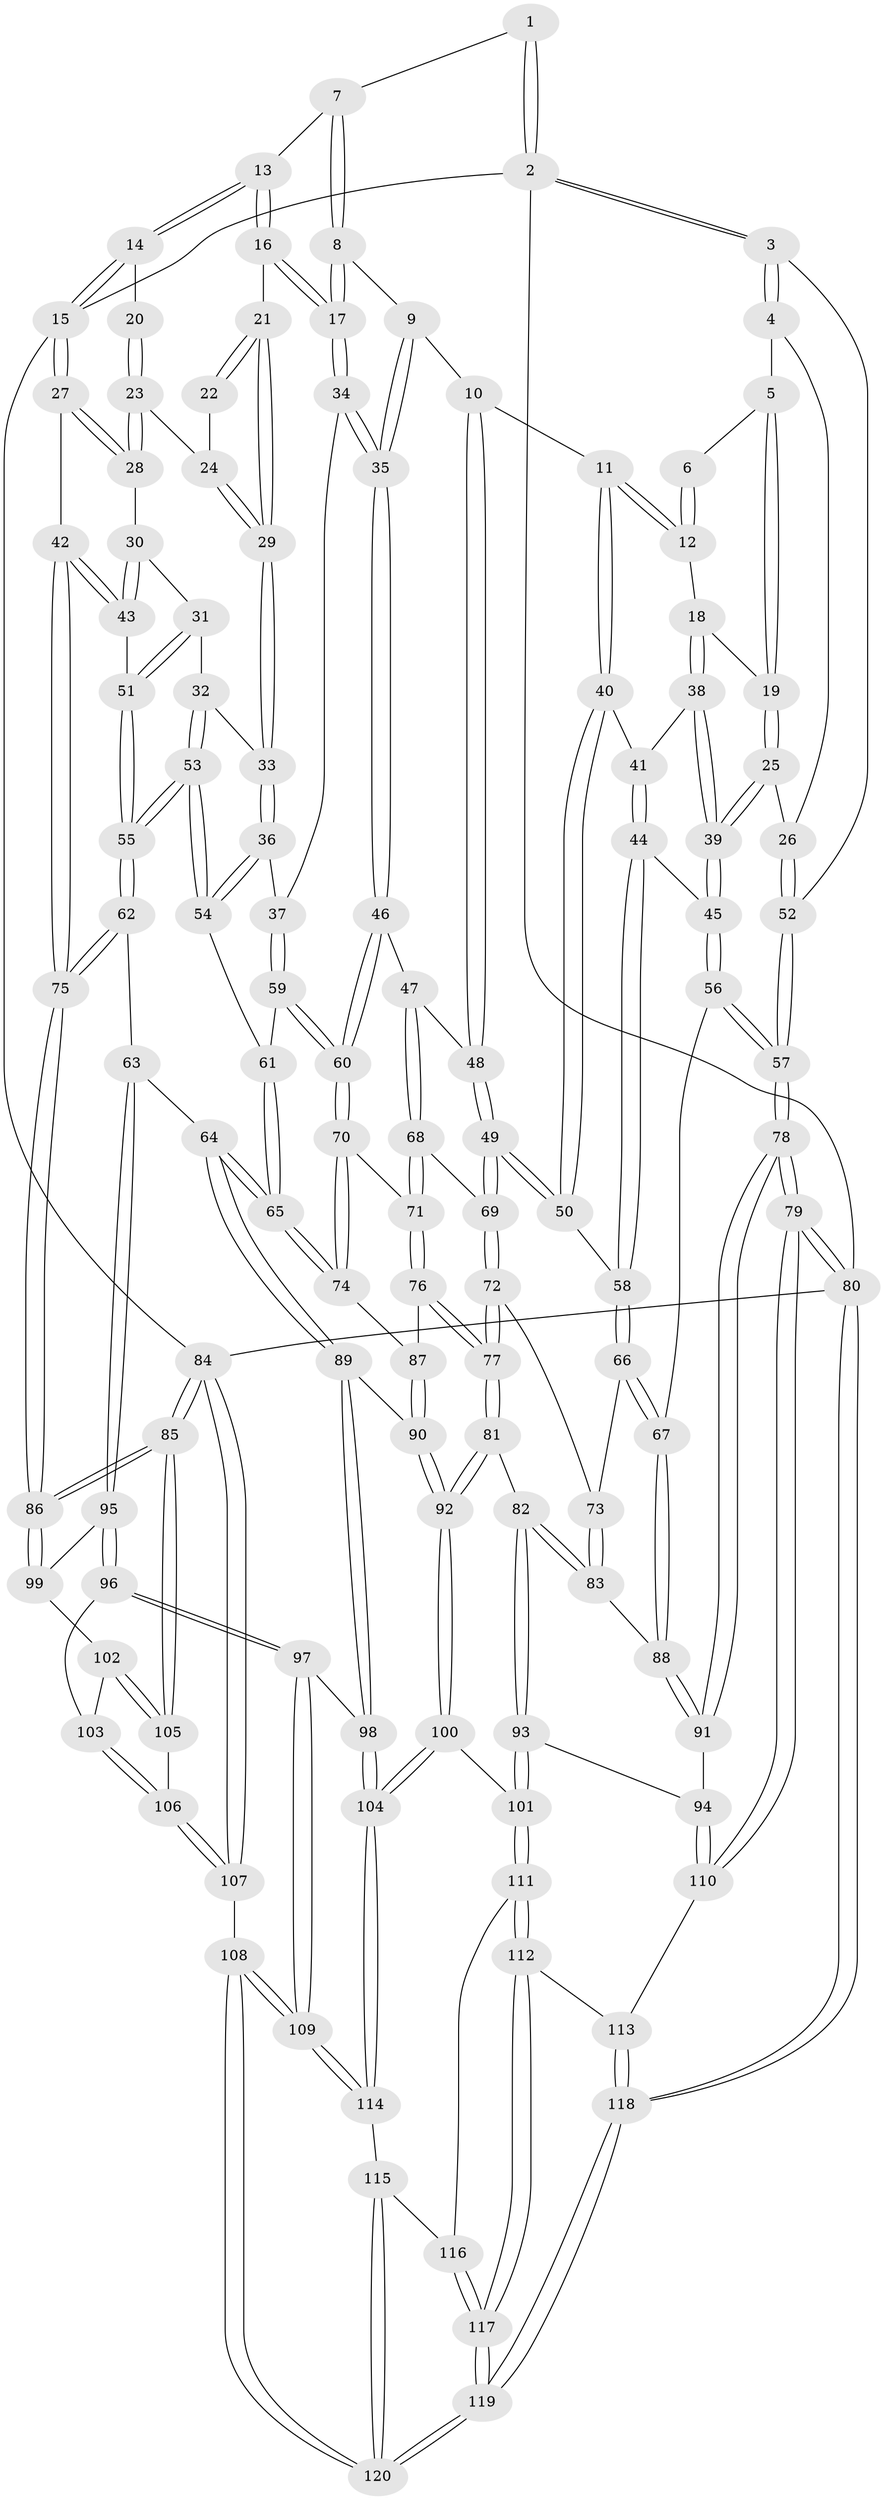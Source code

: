 // coarse degree distribution, {2: 0.08139534883720931, 4: 0.06976744186046512, 3: 0.7441860465116279, 5: 0.046511627906976744, 6: 0.05813953488372093}
// Generated by graph-tools (version 1.1) at 2025/54/03/04/25 22:54:29]
// undirected, 120 vertices, 297 edges
graph export_dot {
  node [color=gray90,style=filled];
  1 [pos="+0.29290954584048357+0"];
  2 [pos="+0+0"];
  3 [pos="+0+0.07944421434033211"];
  4 [pos="+0.032920199088833375+0.09220459112366598"];
  5 [pos="+0.09547084080053385+0.07408422652727067"];
  6 [pos="+0.2041592239565487+0"];
  7 [pos="+0.36789484903770736+0"];
  8 [pos="+0.42994418167353826+0.03120043367599726"];
  9 [pos="+0.42615977820524126+0.06668415065870524"];
  10 [pos="+0.32380608492272245+0.22396212898854706"];
  11 [pos="+0.3068862937056065+0.22797500085189773"];
  12 [pos="+0.21081723084632706+0.10986116367929605"];
  13 [pos="+0.6278278940805526+0"];
  14 [pos="+1+0"];
  15 [pos="+1+0"];
  16 [pos="+0.7022294654028522+0.12389055529818706"];
  17 [pos="+0.6804247612454299+0.13877273958788447"];
  18 [pos="+0.16697563039410174+0.19739362696138138"];
  19 [pos="+0.10483121003682103+0.11485203276372387"];
  20 [pos="+0.876854067181234+0.005251705499015133"];
  21 [pos="+0.7075430676109395+0.12371533407310678"];
  22 [pos="+0.7759838244510229+0.08560921082703533"];
  23 [pos="+0.8834433735079013+0.15842719895325247"];
  24 [pos="+0.862551302253204+0.16991537209482258"];
  25 [pos="+0.07229744721278852+0.2495916238583634"];
  26 [pos="+0.06805015701802726+0.24791878664794484"];
  27 [pos="+1+0"];
  28 [pos="+0.9449822844420039+0.18804852941842937"];
  29 [pos="+0.8179106067636558+0.21631543487765248"];
  30 [pos="+0.9221508424123052+0.24978833541916312"];
  31 [pos="+0.859267255114428+0.2694988613788169"];
  32 [pos="+0.8411315452047781+0.2662795196113385"];
  33 [pos="+0.8258552819839792+0.25814121472289364"];
  34 [pos="+0.6500455595196067+0.22314003493935888"];
  35 [pos="+0.5318624084732595+0.26928114889512417"];
  36 [pos="+0.7430991896588719+0.31014106465563923"];
  37 [pos="+0.6828712463303174+0.2689859069523076"];
  38 [pos="+0.16543759792752472+0.22886957532319868"];
  39 [pos="+0.09197598424745931+0.26358367510186587"];
  40 [pos="+0.2647465400333592+0.2538102277684882"];
  41 [pos="+0.19583342185599983+0.23839276747746543"];
  42 [pos="+1+0.29029817775630756"];
  43 [pos="+0.9880261005075818+0.3169083210980041"];
  44 [pos="+0.17806660854525175+0.36203208483185995"];
  45 [pos="+0.09557812706914051+0.32682021771467795"];
  46 [pos="+0.5167562973773553+0.3031569303778692"];
  47 [pos="+0.44904190662590004+0.3316581181192497"];
  48 [pos="+0.38534513831825545+0.29765780493458743"];
  49 [pos="+0.2878605195481354+0.39975972177173846"];
  50 [pos="+0.24726084861875677+0.36225809858035113"];
  51 [pos="+0.9205926682845808+0.37849273344956336"];
  52 [pos="+0+0.2053343582568924"];
  53 [pos="+0.8377044120579751+0.38875641442866266"];
  54 [pos="+0.7457096029991009+0.33726224337207006"];
  55 [pos="+0.888797727924796+0.45328527476410624"];
  56 [pos="+0.009520537425321825+0.45792371536378135"];
  57 [pos="+0+0.45067078023563345"];
  58 [pos="+0.19776689726515975+0.37302692338136884"];
  59 [pos="+0.6286263704992701+0.3819936616747406"];
  60 [pos="+0.595891203488946+0.412403227410321"];
  61 [pos="+0.7379306398617909+0.3530517292707613"];
  62 [pos="+0.88989993595137+0.4809893730935786"];
  63 [pos="+0.7755997437851863+0.577335372235898"];
  64 [pos="+0.7613070429288538+0.5732807377916828"];
  65 [pos="+0.7168053653060208+0.5348001295770345"];
  66 [pos="+0.14535893824727264+0.5010986225306169"];
  67 [pos="+0.1075847404809409+0.5267960849684654"];
  68 [pos="+0.4142777471180063+0.4404477543176176"];
  69 [pos="+0.29490539359449147+0.4143196523511313"];
  70 [pos="+0.5992863089316672+0.4372208045906699"];
  71 [pos="+0.43040257252472724+0.48000259057707517"];
  72 [pos="+0.26584334281086686+0.4817845124800395"];
  73 [pos="+0.2635728148199566+0.48324699613270455"];
  74 [pos="+0.6495348844072152+0.5072025057257783"];
  75 [pos="+1+0.5438149666705907"];
  76 [pos="+0.42291721033089485+0.5500690859532421"];
  77 [pos="+0.40031885945284207+0.5763828063209271"];
  78 [pos="+0+0.6926558638146273"];
  79 [pos="+0+0.9703789812981052"];
  80 [pos="+0+1"];
  81 [pos="+0.37771793949490456+0.6326362596611443"];
  82 [pos="+0.27954664109263244+0.6211120968708255"];
  83 [pos="+0.26153079338545887+0.608029464312446"];
  84 [pos="+1+1"];
  85 [pos="+1+0.9212235992476787"];
  86 [pos="+1+0.6078887534232303"];
  87 [pos="+0.540320259957815+0.5714338239070639"];
  88 [pos="+0.11900066447676633+0.5744642002894331"];
  89 [pos="+0.5677514205464432+0.7332079243050079"];
  90 [pos="+0.5623136377800335+0.7312113073062236"];
  91 [pos="+0.08859597147796072+0.6888333797216188"];
  92 [pos="+0.40906090243704796+0.737564360189286"];
  93 [pos="+0.17330581602946507+0.7715498715390654"];
  94 [pos="+0.13748926221920937+0.769253208273021"];
  95 [pos="+0.8034084608629805+0.6348176575035327"];
  96 [pos="+0.7434718864327345+0.796731787552622"];
  97 [pos="+0.6367093691923849+0.8417431802546105"];
  98 [pos="+0.6264183943759668+0.8296426598903502"];
  99 [pos="+0.8628336581395772+0.6747679858766539"];
  100 [pos="+0.3905846452917081+0.7694571306904777"];
  101 [pos="+0.2721461020568348+0.8111098709704471"];
  102 [pos="+0.9163526537116234+0.7781400814091227"];
  103 [pos="+0.7925900691882303+0.8357777932296175"];
  104 [pos="+0.4291475168820435+0.8750945985481261"];
  105 [pos="+1+0.8647172014121399"];
  106 [pos="+0.8365052357446923+0.9438752230520452"];
  107 [pos="+0.6700591996719151+1"];
  108 [pos="+0.6544007329388231+1"];
  109 [pos="+0.6250133458408289+1"];
  110 [pos="+0.09984744218979033+0.8336021891154302"];
  111 [pos="+0.2699546857873379+0.8563708344829787"];
  112 [pos="+0.20468397362300622+0.9349051384377809"];
  113 [pos="+0.12035778254550318+0.9278118784956803"];
  114 [pos="+0.43394196645733507+0.9073630008353719"];
  115 [pos="+0.34318743635049037+0.9633953423149997"];
  116 [pos="+0.29639398924174265+0.920881546356888"];
  117 [pos="+0.23395820457205896+0.9827431327449608"];
  118 [pos="+0+1"];
  119 [pos="+0.2551444576738212+1"];
  120 [pos="+0.2835372337199936+1"];
  1 -- 2;
  1 -- 2;
  1 -- 7;
  2 -- 3;
  2 -- 3;
  2 -- 15;
  2 -- 80;
  3 -- 4;
  3 -- 4;
  3 -- 52;
  4 -- 5;
  4 -- 26;
  5 -- 6;
  5 -- 19;
  5 -- 19;
  6 -- 12;
  6 -- 12;
  7 -- 8;
  7 -- 8;
  7 -- 13;
  8 -- 9;
  8 -- 17;
  8 -- 17;
  9 -- 10;
  9 -- 35;
  9 -- 35;
  10 -- 11;
  10 -- 48;
  10 -- 48;
  11 -- 12;
  11 -- 12;
  11 -- 40;
  11 -- 40;
  12 -- 18;
  13 -- 14;
  13 -- 14;
  13 -- 16;
  13 -- 16;
  14 -- 15;
  14 -- 15;
  14 -- 20;
  15 -- 27;
  15 -- 27;
  15 -- 84;
  16 -- 17;
  16 -- 17;
  16 -- 21;
  17 -- 34;
  17 -- 34;
  18 -- 19;
  18 -- 38;
  18 -- 38;
  19 -- 25;
  19 -- 25;
  20 -- 23;
  20 -- 23;
  21 -- 22;
  21 -- 22;
  21 -- 29;
  21 -- 29;
  22 -- 24;
  23 -- 24;
  23 -- 28;
  23 -- 28;
  24 -- 29;
  24 -- 29;
  25 -- 26;
  25 -- 39;
  25 -- 39;
  26 -- 52;
  26 -- 52;
  27 -- 28;
  27 -- 28;
  27 -- 42;
  28 -- 30;
  29 -- 33;
  29 -- 33;
  30 -- 31;
  30 -- 43;
  30 -- 43;
  31 -- 32;
  31 -- 51;
  31 -- 51;
  32 -- 33;
  32 -- 53;
  32 -- 53;
  33 -- 36;
  33 -- 36;
  34 -- 35;
  34 -- 35;
  34 -- 37;
  35 -- 46;
  35 -- 46;
  36 -- 37;
  36 -- 54;
  36 -- 54;
  37 -- 59;
  37 -- 59;
  38 -- 39;
  38 -- 39;
  38 -- 41;
  39 -- 45;
  39 -- 45;
  40 -- 41;
  40 -- 50;
  40 -- 50;
  41 -- 44;
  41 -- 44;
  42 -- 43;
  42 -- 43;
  42 -- 75;
  42 -- 75;
  43 -- 51;
  44 -- 45;
  44 -- 58;
  44 -- 58;
  45 -- 56;
  45 -- 56;
  46 -- 47;
  46 -- 60;
  46 -- 60;
  47 -- 48;
  47 -- 68;
  47 -- 68;
  48 -- 49;
  48 -- 49;
  49 -- 50;
  49 -- 50;
  49 -- 69;
  49 -- 69;
  50 -- 58;
  51 -- 55;
  51 -- 55;
  52 -- 57;
  52 -- 57;
  53 -- 54;
  53 -- 54;
  53 -- 55;
  53 -- 55;
  54 -- 61;
  55 -- 62;
  55 -- 62;
  56 -- 57;
  56 -- 57;
  56 -- 67;
  57 -- 78;
  57 -- 78;
  58 -- 66;
  58 -- 66;
  59 -- 60;
  59 -- 60;
  59 -- 61;
  60 -- 70;
  60 -- 70;
  61 -- 65;
  61 -- 65;
  62 -- 63;
  62 -- 75;
  62 -- 75;
  63 -- 64;
  63 -- 95;
  63 -- 95;
  64 -- 65;
  64 -- 65;
  64 -- 89;
  64 -- 89;
  65 -- 74;
  65 -- 74;
  66 -- 67;
  66 -- 67;
  66 -- 73;
  67 -- 88;
  67 -- 88;
  68 -- 69;
  68 -- 71;
  68 -- 71;
  69 -- 72;
  69 -- 72;
  70 -- 71;
  70 -- 74;
  70 -- 74;
  71 -- 76;
  71 -- 76;
  72 -- 73;
  72 -- 77;
  72 -- 77;
  73 -- 83;
  73 -- 83;
  74 -- 87;
  75 -- 86;
  75 -- 86;
  76 -- 77;
  76 -- 77;
  76 -- 87;
  77 -- 81;
  77 -- 81;
  78 -- 79;
  78 -- 79;
  78 -- 91;
  78 -- 91;
  79 -- 80;
  79 -- 80;
  79 -- 110;
  79 -- 110;
  80 -- 118;
  80 -- 118;
  80 -- 84;
  81 -- 82;
  81 -- 92;
  81 -- 92;
  82 -- 83;
  82 -- 83;
  82 -- 93;
  82 -- 93;
  83 -- 88;
  84 -- 85;
  84 -- 85;
  84 -- 107;
  84 -- 107;
  85 -- 86;
  85 -- 86;
  85 -- 105;
  85 -- 105;
  86 -- 99;
  86 -- 99;
  87 -- 90;
  87 -- 90;
  88 -- 91;
  88 -- 91;
  89 -- 90;
  89 -- 98;
  89 -- 98;
  90 -- 92;
  90 -- 92;
  91 -- 94;
  92 -- 100;
  92 -- 100;
  93 -- 94;
  93 -- 101;
  93 -- 101;
  94 -- 110;
  94 -- 110;
  95 -- 96;
  95 -- 96;
  95 -- 99;
  96 -- 97;
  96 -- 97;
  96 -- 103;
  97 -- 98;
  97 -- 109;
  97 -- 109;
  98 -- 104;
  98 -- 104;
  99 -- 102;
  100 -- 101;
  100 -- 104;
  100 -- 104;
  101 -- 111;
  101 -- 111;
  102 -- 103;
  102 -- 105;
  102 -- 105;
  103 -- 106;
  103 -- 106;
  104 -- 114;
  104 -- 114;
  105 -- 106;
  106 -- 107;
  106 -- 107;
  107 -- 108;
  108 -- 109;
  108 -- 109;
  108 -- 120;
  108 -- 120;
  109 -- 114;
  109 -- 114;
  110 -- 113;
  111 -- 112;
  111 -- 112;
  111 -- 116;
  112 -- 113;
  112 -- 117;
  112 -- 117;
  113 -- 118;
  113 -- 118;
  114 -- 115;
  115 -- 116;
  115 -- 120;
  115 -- 120;
  116 -- 117;
  116 -- 117;
  117 -- 119;
  117 -- 119;
  118 -- 119;
  118 -- 119;
  119 -- 120;
  119 -- 120;
}
